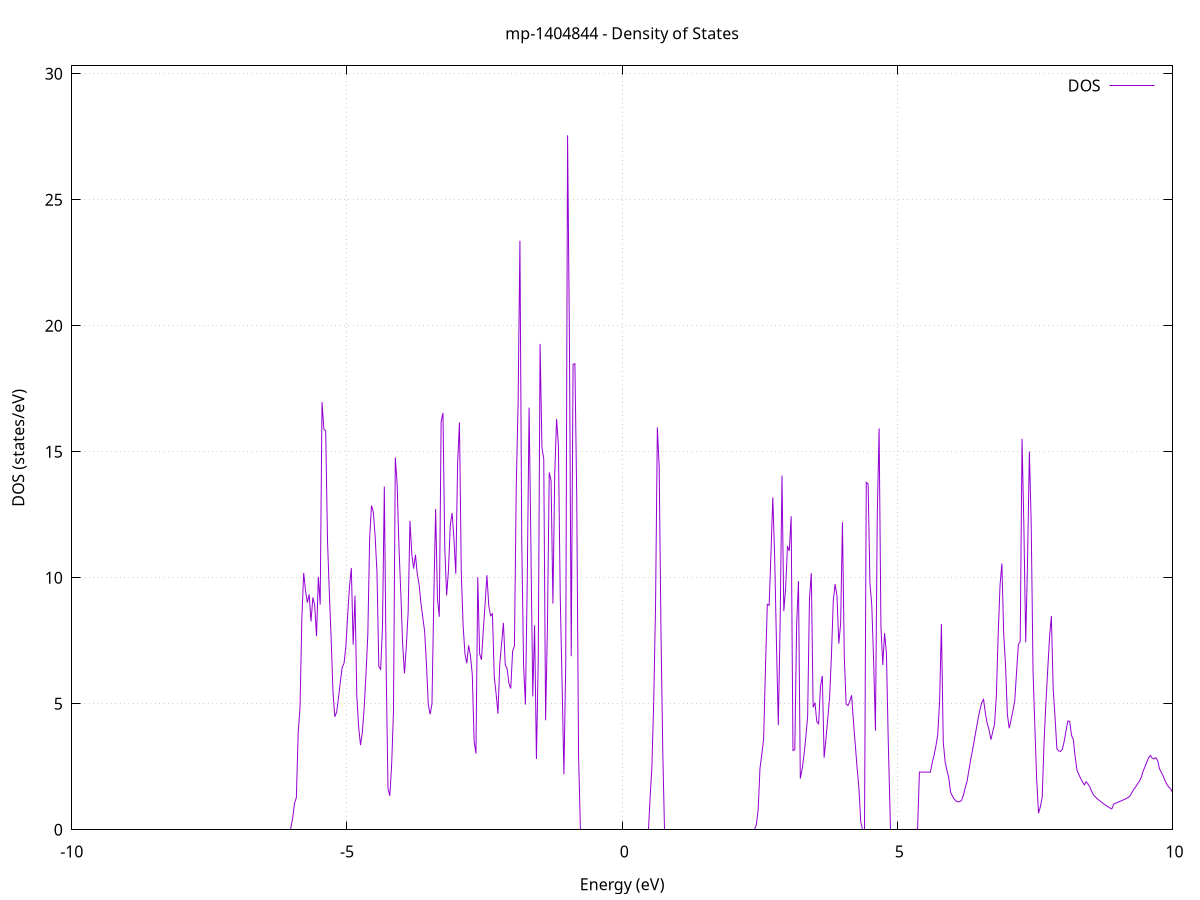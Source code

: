 set title 'mp-1404844 - Density of States'
set xlabel 'Energy (eV)'
set ylabel 'DOS (states/eV)'
set grid
set xrange [-10:10]
set yrange [0:30.314]
set xzeroaxis lt -1
set terminal png size 800,600
set output 'mp-1404844_dos_gnuplot.png'
plot '-' using 1:2 with lines title 'DOS'
-43.712200 0.000000
-43.678900 0.000000
-43.645600 0.000000
-43.612300 0.000000
-43.579000 0.000000
-43.545700 0.000000
-43.512400 0.000000
-43.479100 0.000000
-43.445800 0.000000
-43.412500 0.000000
-43.379200 0.000000
-43.346000 0.000000
-43.312700 0.000000
-43.279400 0.000000
-43.246100 0.000000
-43.212800 0.000000
-43.179500 0.000000
-43.146200 0.000000
-43.112900 0.000000
-43.079600 0.000000
-43.046300 0.000000
-43.013000 0.000000
-42.979700 0.000000
-42.946400 0.000000
-42.913100 0.000000
-42.879800 0.000000
-42.846500 0.000000
-42.813200 0.000000
-42.779900 0.000000
-42.746600 0.000000
-42.713300 0.000000
-42.680000 0.000000
-42.646700 0.000000
-42.613400 0.000000
-42.580100 0.000000
-42.546800 0.000000
-42.513500 0.000000
-42.480200 0.000000
-42.446900 0.000000
-42.413600 0.000000
-42.380300 0.000000
-42.347000 0.000000
-42.313700 0.000000
-42.280400 0.000000
-42.247100 0.000000
-42.213800 0.000000
-42.180500 0.000000
-42.147200 0.000000
-42.113900 0.000000
-42.080600 0.000000
-42.047300 0.000000
-42.014100 0.000000
-41.980800 0.000000
-41.947500 0.000000
-41.914200 0.000000
-41.880900 0.000000
-41.847600 0.000000
-41.814300 0.000000
-41.781000 0.000000
-41.747700 0.000000
-41.714400 0.000000
-41.681100 0.000000
-41.647800 0.000000
-41.614500 0.000000
-41.581200 0.000000
-41.547900 0.000000
-41.514600 0.000000
-41.481300 0.000000
-41.448000 0.000000
-41.414700 0.000000
-41.381400 0.000000
-41.348100 0.000000
-41.314800 0.000000
-41.281500 0.000000
-41.248200 0.000000
-41.214900 0.000000
-41.181600 0.000000
-41.148300 0.000000
-41.115000 0.000000
-41.081700 0.000000
-41.048400 0.000000
-41.015100 0.000000
-40.981800 0.000000
-40.948500 0.000000
-40.915200 0.000000
-40.881900 0.000000
-40.848600 0.000000
-40.815300 0.000000
-40.782000 0.000000
-40.748700 0.000000
-40.715500 0.000000
-40.682200 399.388900
-40.648900 123.223700
-40.615600 0.000000
-40.582300 0.000000
-40.549000 0.000000
-40.515700 0.000000
-40.482400 0.000000
-40.449100 0.000000
-40.415800 0.000000
-40.382500 0.000000
-40.349200 0.000000
-40.315900 0.000000
-40.282600 0.000000
-40.249300 0.000000
-40.216000 0.000000
-40.182700 0.000000
-40.149400 0.000000
-40.116100 0.000000
-40.082800 0.000000
-40.049500 0.000000
-40.016200 0.000000
-39.982900 0.000000
-39.949600 0.000000
-39.916300 0.000000
-39.883000 0.000000
-39.849700 0.000000
-39.816400 0.000000
-39.783100 0.000000
-39.749800 0.000000
-39.716500 0.000000
-39.683200 0.000000
-39.649900 68.392400
-39.616600 39.619900
-39.583300 0.000000
-39.550000 0.000000
-39.516700 0.000000
-39.483400 0.000000
-39.450100 0.000000
-39.416800 0.000000
-39.383600 0.000000
-39.350300 0.000000
-39.317000 0.000000
-39.283700 0.000000
-39.250400 0.000000
-39.217100 0.000000
-39.183800 0.000000
-39.150500 0.000000
-39.117200 0.000000
-39.083900 0.000000
-39.050600 0.000000
-39.017300 0.000000
-38.984000 0.000000
-38.950700 0.000000
-38.917400 0.000000
-38.884100 47.474900
-38.850800 0.000000
-38.817500 0.000000
-38.784200 0.000000
-38.750900 0.000000
-38.717600 0.000000
-38.684300 0.000000
-38.651000 0.000000
-38.617700 0.000000
-38.584400 0.000000
-38.551100 0.000000
-38.517800 0.000000
-38.484500 0.000000
-38.451200 0.000000
-38.417900 0.000000
-38.384600 0.000000
-38.351300 0.000000
-38.318000 0.000000
-38.284700 0.000000
-38.251400 0.000000
-38.218100 0.000000
-38.184800 0.000000
-38.151500 0.000000
-38.118200 0.000000
-38.085000 0.000000
-38.051700 0.000000
-38.018400 0.000000
-37.985100 0.000000
-37.951800 0.000000
-37.918500 0.000000
-37.885200 0.000000
-37.851900 0.000000
-37.818600 0.000000
-37.785300 0.000000
-37.752000 0.000000
-37.718700 0.000000
-37.685400 0.000000
-37.652100 0.000000
-37.618800 0.000000
-37.585500 0.000000
-37.552200 0.000000
-37.518900 0.000000
-37.485600 0.000000
-37.452300 0.000000
-37.419000 0.000000
-37.385700 0.000000
-37.352400 0.000000
-37.319100 0.000000
-37.285800 0.000000
-37.252500 0.000000
-37.219200 0.000000
-37.185900 0.000000
-37.152600 0.000000
-37.119300 0.000000
-37.086000 0.000000
-37.052700 0.000000
-37.019400 0.000000
-36.986100 0.000000
-36.952800 0.000000
-36.919500 0.000000
-36.886200 0.000000
-36.852900 0.000000
-36.819600 0.000000
-36.786300 0.000000
-36.753100 0.000000
-36.719800 0.000000
-36.686500 0.000000
-36.653200 0.000000
-36.619900 0.000000
-36.586600 0.000000
-36.553300 0.000000
-36.520000 0.000000
-36.486700 0.000000
-36.453400 0.000000
-36.420100 0.000000
-36.386800 0.000000
-36.353500 0.000000
-36.320200 0.000000
-36.286900 0.000000
-36.253600 0.000000
-36.220300 0.000000
-36.187000 0.000000
-36.153700 0.000000
-36.120400 0.000000
-36.087100 0.000000
-36.053800 0.000000
-36.020500 0.000000
-35.987200 0.000000
-35.953900 0.000000
-35.920600 0.000000
-35.887300 0.000000
-35.854000 0.000000
-35.820700 0.000000
-35.787400 0.000000
-35.754100 0.000000
-35.720800 0.000000
-35.687500 0.000000
-35.654200 0.000000
-35.620900 0.000000
-35.587600 0.000000
-35.554300 0.000000
-35.521000 0.000000
-35.487700 0.000000
-35.454500 0.000000
-35.421200 0.000000
-35.387900 0.000000
-35.354600 0.000000
-35.321300 0.000000
-35.288000 0.000000
-35.254700 0.000000
-35.221400 0.000000
-35.188100 0.000000
-35.154800 0.000000
-35.121500 0.000000
-35.088200 0.000000
-35.054900 0.000000
-35.021600 0.000000
-34.988300 0.000000
-34.955000 0.000000
-34.921700 0.000000
-34.888400 0.000000
-34.855100 0.000000
-34.821800 0.000000
-34.788500 0.000000
-34.755200 0.000000
-34.721900 0.000000
-34.688600 0.000000
-34.655300 0.000000
-34.622000 0.000000
-34.588700 0.000000
-34.555400 0.000000
-34.522100 0.000000
-34.488800 0.000000
-34.455500 0.000000
-34.422200 0.000000
-34.388900 0.000000
-34.355600 0.000000
-34.322300 0.000000
-34.289000 0.000000
-34.255700 0.000000
-34.222400 0.000000
-34.189100 0.000000
-34.155800 0.000000
-34.122600 0.000000
-34.089300 0.000000
-34.056000 0.000000
-34.022700 0.000000
-33.989400 0.000000
-33.956100 0.000000
-33.922800 0.000000
-33.889500 0.000000
-33.856200 0.000000
-33.822900 0.000000
-33.789600 0.000000
-33.756300 0.000000
-33.723000 0.000000
-33.689700 0.000000
-33.656400 0.000000
-33.623100 0.000000
-33.589800 0.000000
-33.556500 0.000000
-33.523200 0.000000
-33.489900 0.000000
-33.456600 0.000000
-33.423300 0.000000
-33.390000 0.000000
-33.356700 0.000000
-33.323400 0.000000
-33.290100 0.000000
-33.256800 0.000000
-33.223500 0.000000
-33.190200 0.000000
-33.156900 0.000000
-33.123600 0.000000
-33.090300 0.000000
-33.057000 0.000000
-33.023700 0.000000
-32.990400 0.000000
-32.957100 0.000000
-32.923800 0.000000
-32.890500 0.000000
-32.857200 0.000000
-32.824000 0.000000
-32.790700 0.000000
-32.757400 0.000000
-32.724100 0.000000
-32.690800 0.000000
-32.657500 0.000000
-32.624200 0.000000
-32.590900 0.000000
-32.557600 0.000000
-32.524300 0.000000
-32.491000 0.000000
-32.457700 0.000000
-32.424400 0.000000
-32.391100 0.000000
-32.357800 0.000000
-32.324500 0.000000
-32.291200 0.000000
-32.257900 0.000000
-32.224600 0.000000
-32.191300 0.000000
-32.158000 0.000000
-32.124700 0.000000
-32.091400 0.000000
-32.058100 0.000000
-32.024800 0.000000
-31.991500 0.000000
-31.958200 0.000000
-31.924900 0.000000
-31.891600 0.000000
-31.858300 0.000000
-31.825000 0.000000
-31.791700 0.000000
-31.758400 0.000000
-31.725100 0.000000
-31.691800 0.000000
-31.658500 0.000000
-31.625200 0.000000
-31.591900 0.000000
-31.558600 0.000000
-31.525300 0.000000
-31.492100 0.000000
-31.458800 0.000000
-31.425500 0.000000
-31.392200 0.000000
-31.358900 0.000000
-31.325600 0.000000
-31.292300 0.000000
-31.259000 0.000000
-31.225700 0.000000
-31.192400 0.000000
-31.159100 0.000000
-31.125800 0.000000
-31.092500 0.000000
-31.059200 0.000000
-31.025900 0.000000
-30.992600 0.000000
-30.959300 0.000000
-30.926000 0.000000
-30.892700 0.000000
-30.859400 0.000000
-30.826100 0.000000
-30.792800 0.000000
-30.759500 0.000000
-30.726200 0.000000
-30.692900 0.000000
-30.659600 0.000000
-30.626300 0.000000
-30.593000 0.000000
-30.559700 0.000000
-30.526400 0.000000
-30.493100 0.000000
-30.459800 0.000000
-30.426500 0.000000
-30.393200 0.000000
-30.359900 0.000000
-30.326600 0.000000
-30.293300 0.000000
-30.260000 0.000000
-30.226700 0.000000
-30.193500 0.000000
-30.160200 0.000000
-30.126900 0.000000
-30.093600 0.000000
-30.060300 0.000000
-30.027000 0.000000
-29.993700 0.000000
-29.960400 0.000000
-29.927100 0.000000
-29.893800 0.000000
-29.860500 0.000000
-29.827200 0.000000
-29.793900 0.000000
-29.760600 0.000000
-29.727300 0.000000
-29.694000 0.000000
-29.660700 0.000000
-29.627400 0.000000
-29.594100 0.000000
-29.560800 0.000000
-29.527500 0.000000
-29.494200 0.000000
-29.460900 0.000000
-29.427600 0.000000
-29.394300 0.000000
-29.361000 0.000000
-29.327700 0.000000
-29.294400 0.000000
-29.261100 0.000000
-29.227800 0.000000
-29.194500 0.000000
-29.161200 0.000000
-29.127900 0.000000
-29.094600 0.000000
-29.061300 0.000000
-29.028000 0.000000
-28.994700 0.000000
-28.961400 0.000000
-28.928100 0.000000
-28.894800 0.000000
-28.861600 0.000000
-28.828300 0.000000
-28.795000 0.000000
-28.761700 0.000000
-28.728400 0.000000
-28.695100 0.000000
-28.661800 0.000000
-28.628500 0.000000
-28.595200 0.000000
-28.561900 0.000000
-28.528600 0.000000
-28.495300 0.000000
-28.462000 0.000000
-28.428700 0.000000
-28.395400 0.000000
-28.362100 0.000000
-28.328800 0.000000
-28.295500 0.000000
-28.262200 0.000000
-28.228900 0.000000
-28.195600 0.000000
-28.162300 0.000000
-28.129000 0.000000
-28.095700 0.000000
-28.062400 0.000000
-28.029100 0.000000
-27.995800 0.000000
-27.962500 0.000000
-27.929200 0.000000
-27.895900 0.000000
-27.862600 0.000000
-27.829300 0.000000
-27.796000 0.000000
-27.762700 0.000000
-27.729400 0.000000
-27.696100 0.000000
-27.662800 0.000000
-27.629500 0.000000
-27.596200 0.000000
-27.563000 0.000000
-27.529700 0.000000
-27.496400 0.000000
-27.463100 0.000000
-27.429800 0.000000
-27.396500 0.000000
-27.363200 0.000000
-27.329900 0.000000
-27.296600 0.000000
-27.263300 0.000000
-27.230000 0.000000
-27.196700 0.000000
-27.163400 0.000000
-27.130100 0.000000
-27.096800 0.000000
-27.063500 0.000000
-27.030200 0.000000
-26.996900 0.000000
-26.963600 0.000000
-26.930300 0.000000
-26.897000 0.000000
-26.863700 0.000000
-26.830400 0.000000
-26.797100 0.000000
-26.763800 0.000000
-26.730500 0.000000
-26.697200 0.000000
-26.663900 0.000000
-26.630600 0.000000
-26.597300 0.000000
-26.564000 0.000000
-26.530700 0.000000
-26.497400 0.000000
-26.464100 0.000000
-26.430800 0.000000
-26.397500 0.000000
-26.364200 0.000000
-26.330900 0.000000
-26.297600 0.000000
-26.264300 0.000000
-26.231100 0.000000
-26.197800 0.000000
-26.164500 0.000000
-26.131200 0.000000
-26.097900 0.000000
-26.064600 0.000000
-26.031300 0.000000
-25.998000 0.000000
-25.964700 0.000000
-25.931400 0.000000
-25.898100 0.000000
-25.864800 0.000000
-25.831500 0.000000
-25.798200 0.000000
-25.764900 0.000000
-25.731600 0.000000
-25.698300 0.000000
-25.665000 0.000000
-25.631700 0.000000
-25.598400 0.000000
-25.565100 0.000000
-25.531800 0.000000
-25.498500 0.000000
-25.465200 0.000000
-25.431900 0.000000
-25.398600 0.000000
-25.365300 0.000000
-25.332000 0.000000
-25.298700 0.000000
-25.265400 0.000000
-25.232100 0.000000
-25.198800 0.000000
-25.165500 0.000000
-25.132200 0.000000
-25.098900 0.000000
-25.065600 0.000000
-25.032300 0.000000
-24.999000 0.000000
-24.965700 0.000000
-24.932500 0.000000
-24.899200 0.000000
-24.865900 0.000000
-24.832600 0.000000
-24.799300 0.000000
-24.766000 0.000000
-24.732700 0.000000
-24.699400 0.000000
-24.666100 0.000000
-24.632800 0.000000
-24.599500 0.000000
-24.566200 0.000000
-24.532900 0.000000
-24.499600 0.000000
-24.466300 0.000000
-24.433000 0.000000
-24.399700 0.000000
-24.366400 0.000000
-24.333100 0.000000
-24.299800 0.000000
-24.266500 0.000000
-24.233200 0.000000
-24.199900 0.000000
-24.166600 0.000000
-24.133300 0.000000
-24.100000 0.000000
-24.066700 0.000000
-24.033400 0.000000
-24.000100 0.000000
-23.966800 0.000000
-23.933500 0.000000
-23.900200 0.000000
-23.866900 0.000000
-23.833600 0.000000
-23.800300 0.000000
-23.767000 0.000000
-23.733700 0.000000
-23.700400 0.000000
-23.667100 0.000000
-23.633800 0.000000
-23.600600 0.000000
-23.567300 0.000000
-23.534000 0.000000
-23.500700 0.000000
-23.467400 0.000000
-23.434100 0.000000
-23.400800 0.000000
-23.367500 0.000000
-23.334200 0.000000
-23.300900 0.000000
-23.267600 0.000000
-23.234300 0.000000
-23.201000 0.000000
-23.167700 0.000000
-23.134400 0.000000
-23.101100 0.000000
-23.067800 0.000000
-23.034500 0.000000
-23.001200 0.000000
-22.967900 0.000000
-22.934600 0.000000
-22.901300 0.000000
-22.868000 0.000000
-22.834700 0.000000
-22.801400 0.000000
-22.768100 0.000000
-22.734800 0.000000
-22.701500 0.000000
-22.668200 0.000000
-22.634900 0.000000
-22.601600 0.000000
-22.568300 0.000000
-22.535000 0.000000
-22.501700 0.000000
-22.468400 0.000000
-22.435100 0.000000
-22.401800 0.000000
-22.368500 0.000000
-22.335200 0.000000
-22.302000 0.000000
-22.268700 0.000000
-22.235400 0.000000
-22.202100 0.000000
-22.168800 0.000000
-22.135500 0.000000
-22.102200 0.000000
-22.068900 0.000000
-22.035600 0.000000
-22.002300 0.000000
-21.969000 0.000000
-21.935700 0.000000
-21.902400 0.000000
-21.869100 0.000000
-21.835800 0.000000
-21.802500 0.000000
-21.769200 0.000000
-21.735900 0.000000
-21.702600 0.000000
-21.669300 0.000000
-21.636000 0.000000
-21.602700 0.000000
-21.569400 0.000000
-21.536100 0.000000
-21.502800 0.000000
-21.469500 0.000000
-21.436200 0.000000
-21.402900 0.000000
-21.369600 0.000000
-21.336300 0.000000
-21.303000 0.000000
-21.269700 0.000000
-21.236400 0.000000
-21.203100 0.000000
-21.169800 0.000000
-21.136500 0.000000
-21.103200 0.000000
-21.069900 0.000000
-21.036600 0.000000
-21.003300 0.000000
-20.970100 0.000000
-20.936800 0.000000
-20.903500 0.000000
-20.870200 0.000000
-20.836900 0.000000
-20.803600 0.000000
-20.770300 0.000000
-20.737000 0.000000
-20.703700 0.000000
-20.670400 0.000000
-20.637100 0.000000
-20.603800 0.000000
-20.570500 0.000000
-20.537200 0.000000
-20.503900 0.000000
-20.470600 0.000000
-20.437300 0.000000
-20.404000 0.000000
-20.370700 0.000000
-20.337400 0.000000
-20.304100 0.000000
-20.270800 0.000000
-20.237500 0.000000
-20.204200 0.000000
-20.170900 0.000000
-20.137600 0.000000
-20.104300 0.000000
-20.071000 0.000000
-20.037700 0.000000
-20.004400 0.000000
-19.971100 0.000000
-19.937800 0.000000
-19.904500 0.000000
-19.871200 0.000000
-19.837900 0.000000
-19.804600 0.000000
-19.771300 0.000000
-19.738000 0.000000
-19.704700 0.000000
-19.671500 0.000000
-19.638200 0.000000
-19.604900 0.000000
-19.571600 0.000000
-19.538300 0.000000
-19.505000 0.000000
-19.471700 0.000000
-19.438400 0.000000
-19.405100 0.000000
-19.371800 0.000000
-19.338500 0.000000
-19.305200 0.000000
-19.271900 0.000000
-19.238600 0.000000
-19.205300 0.000000
-19.172000 0.000000
-19.138700 0.000000
-19.105400 0.000000
-19.072100 0.000000
-19.038800 0.000000
-19.005500 0.000000
-18.972200 0.000000
-18.938900 0.000000
-18.905600 0.000000
-18.872300 0.000000
-18.839000 0.000000
-18.805700 0.000000
-18.772400 0.000000
-18.739100 0.000000
-18.705800 0.000000
-18.672500 0.840000
-18.639200 2.784400
-18.605900 3.542800
-18.572600 3.955900
-18.539300 4.631700
-18.506000 5.317500
-18.472700 3.475900
-18.439400 3.185900
-18.406100 2.844000
-18.372800 2.539200
-18.339600 2.246400
-18.306300 2.055800
-18.273000 2.055400
-18.239700 2.055200
-18.206400 2.055200
-18.173100 2.055400
-18.139800 2.069300
-18.106500 4.895000
-18.073200 4.026000
-18.039900 3.261000
-18.006600 0.000000
-17.973300 0.000000
-17.940000 0.000000
-17.906700 0.000000
-17.873400 5.787800
-17.840100 7.049200
-17.806800 6.695100
-17.773500 5.140300
-17.740200 5.028100
-17.706900 8.170500
-17.673600 15.841700
-17.640300 13.017200
-17.607000 11.125300
-17.573700 13.684100
-17.540400 18.771600
-17.507100 5.538100
-17.473800 9.094200
-17.440500 7.814400
-17.407200 7.392100
-17.373900 4.664200
-17.340600 4.383300
-17.307300 4.478200
-17.274000 5.212500
-17.240700 12.305500
-17.207400 13.358100
-17.174100 1.287800
-17.140800 8.537400
-17.107500 17.362200
-17.074200 13.519200
-17.041000 10.257400
-17.007700 5.098600
-16.974400 18.642500
-16.941100 37.891200
-16.907800 20.358200
-16.874500 12.015700
-16.841200 16.711400
-16.807900 13.480400
-16.774600 14.337900
-16.741300 28.154200
-16.708000 21.663500
-16.674700 0.000000
-16.641400 0.000000
-16.608100 0.000000
-16.574800 0.000000
-16.541500 0.000000
-16.508200 0.000000
-16.474900 0.000000
-16.441600 0.000000
-16.408300 0.000000
-16.375000 0.000000
-16.341700 0.000000
-16.308400 0.000000
-16.275100 0.000000
-16.241800 0.000000
-16.208500 0.000000
-16.175200 0.000000
-16.141900 0.000000
-16.108600 0.000000
-16.075300 0.000000
-16.042000 0.000000
-16.008700 0.000000
-15.975400 0.000000
-15.942100 0.000000
-15.908800 0.000000
-15.875500 0.000000
-15.842200 0.000000
-15.808900 0.000000
-15.775600 0.000000
-15.742300 0.000000
-15.709100 0.000000
-15.675800 0.000000
-15.642500 0.000000
-15.609200 0.000000
-15.575900 0.000000
-15.542600 0.000000
-15.509300 0.000000
-15.476000 0.000000
-15.442700 0.000000
-15.409400 0.000000
-15.376100 0.000000
-15.342800 0.000000
-15.309500 0.000000
-15.276200 0.000000
-15.242900 0.000000
-15.209600 0.000000
-15.176300 0.000000
-15.143000 0.000000
-15.109700 0.000000
-15.076400 0.000000
-15.043100 0.000000
-15.009800 0.000000
-14.976500 0.000000
-14.943200 0.000000
-14.909900 0.000000
-14.876600 0.000000
-14.843300 0.000000
-14.810000 0.000000
-14.776700 0.000000
-14.743400 0.000000
-14.710100 0.000000
-14.676800 0.000000
-14.643500 0.000000
-14.610200 0.000000
-14.576900 0.000000
-14.543600 0.000000
-14.510300 0.000000
-14.477000 0.000000
-14.443700 0.000000
-14.410500 0.000000
-14.377200 0.000000
-14.343900 0.000000
-14.310600 0.000000
-14.277300 0.000000
-14.244000 0.000000
-14.210700 0.000000
-14.177400 0.000000
-14.144100 0.000000
-14.110800 0.000000
-14.077500 0.000000
-14.044200 0.000000
-14.010900 0.000000
-13.977600 0.000000
-13.944300 0.000000
-13.911000 0.000000
-13.877700 0.000000
-13.844400 0.000000
-13.811100 0.000000
-13.777800 0.000000
-13.744500 0.000000
-13.711200 0.000000
-13.677900 0.000000
-13.644600 0.000000
-13.611300 0.000000
-13.578000 0.000000
-13.544700 0.000000
-13.511400 0.000000
-13.478100 0.000000
-13.444800 0.000000
-13.411500 0.000000
-13.378200 0.000000
-13.344900 0.000000
-13.311600 0.000000
-13.278300 0.000000
-13.245000 0.000000
-13.211700 0.000000
-13.178400 0.000000
-13.145100 0.000000
-13.111800 0.000000
-13.078600 0.000000
-13.045300 0.000000
-13.012000 0.000000
-12.978700 0.000000
-12.945400 0.000000
-12.912100 0.000000
-12.878800 0.000000
-12.845500 0.000000
-12.812200 0.000000
-12.778900 0.000000
-12.745600 0.000000
-12.712300 0.000000
-12.679000 0.000000
-12.645700 0.000000
-12.612400 0.000000
-12.579100 0.000000
-12.545800 0.000000
-12.512500 0.000000
-12.479200 0.000000
-12.445900 0.000000
-12.412600 0.000000
-12.379300 0.000000
-12.346000 0.000000
-12.312700 0.000000
-12.279400 0.000000
-12.246100 0.000000
-12.212800 0.000000
-12.179500 0.000000
-12.146200 0.000000
-12.112900 0.000000
-12.079600 0.000000
-12.046300 0.000000
-12.013000 0.000000
-11.979700 0.000000
-11.946400 0.000000
-11.913100 0.000000
-11.879800 0.000000
-11.846500 0.000000
-11.813200 0.000000
-11.780000 0.000000
-11.746700 0.000000
-11.713400 0.000000
-11.680100 0.000000
-11.646800 0.000000
-11.613500 0.000000
-11.580200 0.000000
-11.546900 0.000000
-11.513600 0.000000
-11.480300 0.000000
-11.447000 0.000000
-11.413700 0.000000
-11.380400 0.000000
-11.347100 0.000000
-11.313800 0.000000
-11.280500 0.000000
-11.247200 0.000000
-11.213900 0.000000
-11.180600 0.000000
-11.147300 0.000000
-11.114000 0.000000
-11.080700 0.000000
-11.047400 0.000000
-11.014100 0.000000
-10.980800 0.000000
-10.947500 0.000000
-10.914200 0.000000
-10.880900 0.000000
-10.847600 0.000000
-10.814300 0.000000
-10.781000 0.000000
-10.747700 0.000000
-10.714400 0.000000
-10.681100 0.000000
-10.647800 0.000000
-10.614500 0.000000
-10.581200 0.000000
-10.547900 0.000000
-10.514600 0.000000
-10.481400 0.000000
-10.448100 0.000000
-10.414800 0.000000
-10.381500 0.000000
-10.348200 0.000000
-10.314900 0.000000
-10.281600 0.000000
-10.248300 0.000000
-10.215000 0.000000
-10.181700 0.000000
-10.148400 0.000000
-10.115100 0.000000
-10.081800 0.000000
-10.048500 0.000000
-10.015200 0.000000
-9.981900 0.000000
-9.948600 0.000000
-9.915300 0.000000
-9.882000 0.000000
-9.848700 0.000000
-9.815400 0.000000
-9.782100 0.000000
-9.748800 0.000000
-9.715500 0.000000
-9.682200 0.000000
-9.648900 0.000000
-9.615600 0.000000
-9.582300 0.000000
-9.549000 0.000000
-9.515700 0.000000
-9.482400 0.000000
-9.449100 0.000000
-9.415800 0.000000
-9.382500 0.000000
-9.349200 0.000000
-9.315900 0.000000
-9.282600 0.000000
-9.249300 0.000000
-9.216000 0.000000
-9.182700 0.000000
-9.149500 0.000000
-9.116200 0.000000
-9.082900 0.000000
-9.049600 0.000000
-9.016300 0.000000
-8.983000 0.000000
-8.949700 0.000000
-8.916400 0.000000
-8.883100 0.000000
-8.849800 0.000000
-8.816500 0.000000
-8.783200 0.000000
-8.749900 0.000000
-8.716600 0.000000
-8.683300 0.000000
-8.650000 0.000000
-8.616700 0.000000
-8.583400 0.000000
-8.550100 0.000000
-8.516800 0.000000
-8.483500 0.000000
-8.450200 0.000000
-8.416900 0.000000
-8.383600 0.000000
-8.350300 0.000000
-8.317000 0.000000
-8.283700 0.000000
-8.250400 0.000000
-8.217100 0.000000
-8.183800 0.000000
-8.150500 0.000000
-8.117200 0.000000
-8.083900 0.000000
-8.050600 0.000000
-8.017300 0.000000
-7.984000 0.000000
-7.950700 0.000000
-7.917400 0.000000
-7.884100 0.000000
-7.850900 0.000000
-7.817600 0.000000
-7.784300 0.000000
-7.751000 0.000000
-7.717700 0.000000
-7.684400 0.000000
-7.651100 0.000000
-7.617800 0.000000
-7.584500 0.000000
-7.551200 0.000000
-7.517900 0.000000
-7.484600 0.000000
-7.451300 0.000000
-7.418000 0.000000
-7.384700 0.000000
-7.351400 0.000000
-7.318100 0.000000
-7.284800 0.000000
-7.251500 0.000000
-7.218200 0.000000
-7.184900 0.000000
-7.151600 0.000000
-7.118300 0.000000
-7.085000 0.000000
-7.051700 0.000000
-7.018400 0.000000
-6.985100 0.000000
-6.951800 0.000000
-6.918500 0.000000
-6.885200 0.000000
-6.851900 0.000000
-6.818600 0.000000
-6.785300 0.000000
-6.752000 0.000000
-6.718700 0.000000
-6.685400 0.000000
-6.652100 0.000000
-6.618800 0.000000
-6.585500 0.000000
-6.552200 0.000000
-6.519000 0.000000
-6.485700 0.000000
-6.452400 0.000000
-6.419100 0.000000
-6.385800 0.000000
-6.352500 0.000000
-6.319200 0.000000
-6.285900 0.000000
-6.252600 0.000000
-6.219300 0.000000
-6.186000 0.000000
-6.152700 0.000000
-6.119400 0.000000
-6.086100 0.000000
-6.052800 0.000000
-6.019500 0.000000
-5.986200 0.468400
-5.952900 1.051900
-5.919600 1.272000
-5.886300 3.860000
-5.853000 4.851700
-5.819700 8.384000
-5.786400 10.189600
-5.753100 9.500700
-5.719800 9.013100
-5.686500 9.340900
-5.653200 8.266200
-5.619900 9.219700
-5.586600 8.915600
-5.553300 7.682500
-5.520000 10.037300
-5.486700 8.935600
-5.453400 16.974100
-5.420100 15.894800
-5.386800 15.828800
-5.353500 11.460700
-5.320200 9.380800
-5.286900 7.548000
-5.253600 5.440300
-5.220400 4.484300
-5.187100 4.675800
-5.153800 5.246500
-5.120500 5.862600
-5.087200 6.448500
-5.053900 6.599300
-5.020600 7.251100
-4.987300 8.524400
-4.954000 9.652000
-4.920700 10.390200
-4.887400 7.345200
-4.854100 9.294400
-4.820800 5.270700
-4.787500 4.079600
-4.754200 3.359300
-4.720900 3.859000
-4.687600 4.838700
-4.654300 6.177300
-4.621000 7.753600
-4.587700 11.595500
-4.554400 12.865700
-4.521100 12.604800
-4.487800 11.638000
-4.454500 10.198500
-4.421200 6.478800
-4.387900 6.369300
-4.354600 8.028500
-4.321300 13.617300
-4.288000 6.437600
-4.254700 1.645000
-4.221400 1.347700
-4.188100 2.583600
-4.154800 4.704600
-4.121500 14.772300
-4.088200 13.710800
-4.054900 11.218100
-4.021600 9.363100
-3.988300 7.360100
-3.955000 6.204000
-3.921700 7.260500
-3.888500 8.642600
-3.855200 12.258900
-3.821900 10.934300
-3.788600 10.365400
-3.755300 10.916600
-3.722000 10.131800
-3.688700 9.726600
-3.655400 8.979200
-3.622100 8.430900
-3.588800 7.869200
-3.555500 6.560900
-3.522200 4.965700
-3.488900 4.581100
-3.455600 4.999500
-3.422300 9.176000
-3.389000 12.728100
-3.355700 9.163800
-3.322400 8.451700
-3.289100 16.203600
-3.255800 16.541900
-3.222500 11.183900
-3.189200 9.300400
-3.155900 10.290300
-3.122600 12.099400
-3.089300 12.571000
-3.056000 11.531600
-3.022700 10.161300
-2.989400 14.554000
-2.956100 16.165400
-2.922800 10.198300
-2.889500 8.094700
-2.856200 6.985300
-2.822900 6.604800
-2.789600 7.316000
-2.756300 6.908400
-2.723000 6.168600
-2.689700 3.522900
-2.656400 3.022300
-2.623100 10.017500
-2.589900 6.985600
-2.556600 6.745700
-2.523300 7.905600
-2.490000 8.962700
-2.456700 10.101300
-2.423400 8.884200
-2.390100 8.491700
-2.356800 8.574100
-2.323500 6.078200
-2.290200 5.402500
-2.256900 4.606500
-2.223600 6.562400
-2.190300 7.394800
-2.157000 8.212400
-2.123700 6.529700
-2.090400 6.398700
-2.057100 5.807400
-2.023800 5.605600
-1.990500 7.078700
-1.957200 7.297400
-1.923900 13.627800
-1.890600 16.919400
-1.857300 23.374400
-1.824000 11.388700
-1.790700 6.519500
-1.757400 4.967400
-1.724100 9.876400
-1.690800 16.753600
-1.657500 11.193800
-1.624200 5.293200
-1.590900 8.117200
-1.557600 2.808400
-1.524300 6.727500
-1.491000 19.282400
-1.457700 15.176700
-1.424400 14.717500
-1.391100 4.344000
-1.357800 8.010800
-1.324500 14.179900
-1.291200 13.856600
-1.258000 8.976600
-1.224700 14.139600
-1.191400 16.303200
-1.158100 15.257000
-1.124800 9.256100
-1.091500 5.858700
-1.058200 2.204100
-1.024900 6.599500
-0.991600 27.558400
-0.958300 19.576400
-0.925000 6.887200
-0.891700 18.467100
-0.858400 18.495700
-0.825100 13.190800
-0.791800 2.910000
-0.758500 0.022100
-0.725200 0.000000
-0.691900 0.000000
-0.658600 0.000000
-0.625300 0.000000
-0.592000 0.000000
-0.558700 0.000000
-0.525400 0.000000
-0.492100 0.000000
-0.458800 0.000000
-0.425500 0.000000
-0.392200 0.000000
-0.358900 0.000000
-0.325600 0.000000
-0.292300 0.000000
-0.259000 0.000000
-0.225700 0.000000
-0.192400 0.000000
-0.159100 0.000000
-0.125800 0.000000
-0.092500 0.000000
-0.059200 0.000000
-0.025900 0.000000
0.007400 0.000000
0.040600 0.000000
0.073900 0.000000
0.107200 0.000000
0.140500 0.000000
0.173800 0.000000
0.207100 0.000000
0.240400 0.000000
0.273700 0.000000
0.307000 0.000000
0.340300 0.000000
0.373600 0.000000
0.406900 0.000000
0.440200 0.000000
0.473500 0.000000
0.506800 1.231900
0.540100 2.469600
0.573400 5.044700
0.606700 8.856800
0.640000 15.969400
0.673300 14.361600
0.706600 7.656200
0.739900 2.916900
0.773200 0.000000
0.806500 0.000000
0.839800 0.000000
0.873100 0.000000
0.906400 0.000000
0.939700 0.000000
0.973000 0.000000
1.006300 0.000000
1.039600 0.000000
1.072900 0.000000
1.106200 0.000000
1.139500 0.000000
1.172800 0.000000
1.206100 0.000000
1.239400 0.000000
1.272700 0.000000
1.306000 0.000000
1.339300 0.000000
1.372500 0.000000
1.405800 0.000000
1.439100 0.000000
1.472400 0.000000
1.505700 0.000000
1.539000 0.000000
1.572300 0.000000
1.605600 0.000000
1.638900 0.000000
1.672200 0.000000
1.705500 0.000000
1.738800 0.000000
1.772100 0.000000
1.805400 0.000000
1.838700 0.000000
1.872000 0.000000
1.905300 0.000000
1.938600 0.000000
1.971900 0.000000
2.005200 0.000000
2.038500 0.000000
2.071800 0.000000
2.105100 0.000000
2.138400 0.000000
2.171700 0.000000
2.205000 0.000000
2.238300 0.000000
2.271600 0.000000
2.304900 0.000000
2.338200 0.000000
2.371500 0.000000
2.404800 0.000000
2.438100 0.199500
2.471400 0.795000
2.504700 2.445600
2.538000 2.996100
2.571300 3.620900
2.604600 6.439900
2.637900 8.949100
2.671100 8.910500
2.704400 10.995600
2.737700 13.191000
2.771000 10.870800
2.804300 7.363300
2.837600 4.152200
2.870900 8.234000
2.904200 14.054200
2.937500 8.676500
2.970800 9.597300
3.004100 11.258600
3.037400 11.068500
3.070700 12.441200
3.104000 3.142300
3.137300 3.176500
3.170600 8.127500
3.203900 9.870000
3.237200 2.033500
3.270500 2.409400
3.303800 2.954800
3.337100 3.669800
3.370400 4.508400
3.403700 9.166200
3.437000 10.186100
3.470300 4.857700
3.503600 5.044100
3.536900 4.290200
3.570200 4.205000
3.603500 5.689700
3.636800 6.106100
3.670100 2.859000
3.703400 3.616200
3.736700 4.431900
3.770000 5.255200
3.803300 6.942900
3.836600 9.087500
3.869900 9.747300
3.903200 9.285500
3.936500 7.387200
3.969800 8.165400
4.003000 12.203300
4.036300 6.882400
4.069600 4.986900
4.102900 4.927900
4.136200 5.100700
4.169500 5.336300
4.202800 4.299500
4.236100 3.379300
4.269400 2.447400
4.302700 1.632700
4.336000 0.306600
4.369300 0.000000
4.402600 0.000000
4.435900 13.787500
4.469200 13.721000
4.502500 9.791600
4.535800 8.919300
4.569100 6.733500
4.602400 3.928200
4.635700 12.484800
4.669000 15.925500
4.702300 8.070100
4.735600 6.536300
4.768900 7.805800
4.802200 6.995800
4.835500 3.479000
4.868800 0.000000
4.902100 0.000000
4.935400 0.000000
4.968700 0.000000
5.002000 0.000000
5.035300 0.000000
5.068600 0.000000
5.101900 0.000000
5.135200 0.000000
5.168500 0.000000
5.201800 0.000000
5.235100 0.000000
5.268400 0.000000
5.301600 0.000000
5.334900 0.000000
5.368200 0.032800
5.401500 2.290100
5.434800 2.289400
5.468100 2.288800
5.501400 2.288200
5.534700 2.287700
5.568000 2.287300
5.601300 2.286900
5.634600 2.673200
5.667900 2.954400
5.701200 3.322700
5.734500 3.778200
5.767800 5.072100
5.801100 8.166400
5.834400 3.490000
5.867700 2.708200
5.901000 2.362100
5.934300 2.065000
5.967600 1.494400
6.000900 1.334400
6.034200 1.217000
6.067500 1.141700
6.100800 1.108400
6.134100 1.117000
6.167400 1.168500
6.200700 1.374300
6.234000 1.671600
6.267300 1.926300
6.300600 2.366900
6.333900 2.792200
6.367200 3.175000
6.400500 3.570100
6.433800 3.994800
6.467100 4.402000
6.500400 4.747400
6.533700 5.048700
6.567000 5.171100
6.600300 4.623200
6.633500 4.220000
6.666800 3.965200
6.700100 3.575600
6.733400 3.883000
6.766700 4.190000
6.800000 5.348500
6.833300 7.782200
6.866600 9.714000
6.899900 10.565500
6.933200 7.740500
6.966500 6.536600
6.999800 4.577300
7.033100 4.028400
7.066400 4.365000
7.099700 4.721900
7.133000 5.102500
7.166300 6.247000
7.199600 7.355200
7.232900 7.469100
7.266200 15.512800
7.299500 12.046900
7.332800 7.439600
7.366100 10.662800
7.399400 15.012800
7.432700 12.149100
7.466000 6.275800
7.499300 4.057200
7.532600 1.978900
7.565900 0.656600
7.599200 0.914500
7.632500 1.293100
7.665800 3.455100
7.699100 5.003700
7.732400 6.331700
7.765700 7.644000
7.799000 8.479000
7.832300 5.582000
7.865600 4.475100
7.898900 3.217000
7.932100 3.127200
7.965400 3.108800
7.998700 3.198000
8.032000 3.507400
8.065300 3.930900
8.098600 4.315400
8.131900 4.303800
8.165200 3.752700
8.198500 3.570000
8.231800 2.887200
8.265100 2.365000
8.298400 2.190800
8.331700 2.035400
8.365000 1.899000
8.398300 1.781500
8.431600 1.903600
8.464900 1.816200
8.498200 1.699500
8.531500 1.514900
8.564800 1.383700
8.598100 1.305900
8.631400 1.235300
8.664700 1.171800
8.698000 1.114500
8.731300 1.059200
8.764600 1.005800
8.797900 0.954100
8.831200 0.907200
8.864500 0.863300
8.897800 0.829800
8.931100 1.016900
8.964400 1.050300
8.997700 1.082600
9.031000 1.114500
9.064300 1.146100
9.097600 1.177400
9.130900 1.208300
9.164200 1.243600
9.197500 1.286400
9.230800 1.357700
9.264000 1.481200
9.297300 1.605500
9.330600 1.701100
9.363900 1.824700
9.397200 1.921900
9.430500 2.070800
9.463800 2.315600
9.497100 2.489800
9.530400 2.669700
9.563700 2.850900
9.597000 2.948300
9.630300 2.845900
9.663600 2.812000
9.696900 2.861700
9.730200 2.749400
9.763500 2.419000
9.796800 2.283300
9.830100 2.130100
9.863400 1.959500
9.896700 1.805200
9.930000 1.697800
9.963300 1.638500
9.996600 1.496000
10.029900 1.406700
10.063200 1.480100
10.096500 1.568600
10.129800 1.672300
10.163100 1.791000
10.196400 1.929600
10.229700 2.407000
10.263000 2.867800
10.296300 2.868600
10.329600 3.124300
10.362900 3.248900
10.396200 3.329900
10.429500 3.384800
10.462800 3.411600
10.496100 3.264600
10.529400 3.258500
10.562600 3.520500
10.595900 3.436800
10.629200 3.399600
10.662500 3.470200
10.695800 3.714900
10.729100 3.910200
10.762400 4.221900
10.795700 3.569000
10.829000 2.944500
10.862300 2.774100
10.895600 2.637400
10.928900 2.592300
10.962200 2.598400
10.995500 2.321600
11.028800 2.247000
11.062100 2.215600
11.095400 2.203900
11.128700 2.548200
11.162000 2.766700
11.195300 2.969700
11.228600 3.192500
11.261900 3.439900
11.295200 3.637600
11.328500 3.971500
11.361800 4.597600
11.395100 5.207400
11.428400 5.501000
11.461700 6.473300
11.495000 4.612400
11.528300 4.499100
11.561600 4.292200
11.594900 3.828400
11.628200 3.654900
11.661500 4.196600
11.694800 5.004500
11.728100 5.492700
11.761400 5.469900
11.794700 4.898600
11.828000 5.059000
11.861300 4.688300
11.894500 4.359300
11.927800 4.138600
11.961100 4.041700
11.994400 5.207900
12.027700 4.226900
12.061000 4.104100
12.094300 4.344600
12.127600 4.072600
12.160900 4.406000
12.194200 5.190000
12.227500 5.549600
12.260800 5.791900
12.294100 5.580400
12.327400 5.657700
12.360700 5.878400
12.394000 6.017000
12.427300 5.895800
12.460600 5.837300
12.493900 5.741100
12.527200 5.631800
12.560500 5.812500
12.593800 4.872900
12.627100 4.217800
12.660400 4.027500
12.693700 4.125900
12.727000 4.551100
12.760300 5.033900
12.793600 5.261200
12.826900 5.447500
12.860200 5.507700
12.893500 4.560300
12.926800 4.275300
12.960100 3.769500
12.993400 3.706300
13.026700 3.808300
13.060000 3.974100
13.093300 4.215300
13.126600 4.580600
13.159900 5.009400
13.193100 5.557500
13.226400 5.686800
13.259700 5.127800
13.293000 5.475900
13.326300 6.655000
13.359600 5.653200
13.392900 5.353000
13.426200 5.200500
13.459500 5.036400
13.492800 4.800500
13.526100 4.567700
13.559400 4.494800
13.592700 4.473400
13.626000 4.444000
13.659300 4.305900
13.692600 4.141600
13.725900 3.938400
13.759200 3.436100
13.792500 3.361200
13.825800 3.611500
13.859100 3.303500
13.892400 3.385000
13.925700 3.673600
13.959000 4.203500
13.992300 4.653200
14.025600 4.731500
14.058900 4.618000
14.092200 4.413900
14.125500 4.122600
14.158800 3.847400
14.192100 3.555100
14.225400 3.193900
14.258700 2.794500
14.292000 2.598600
14.325300 2.636000
14.358600 2.782500
14.391900 3.333200
14.425200 4.923300
14.458500 5.649700
14.491800 5.880200
14.525000 5.309900
14.558300 4.905100
14.591600 4.348200
14.624900 3.877200
14.658200 3.664000
14.691500 3.672500
14.724800 3.880300
14.758100 4.012300
14.791400 4.293600
14.824700 4.996600
14.858000 5.788500
14.891300 6.244300
14.924600 6.642700
14.957900 6.985100
14.991200 6.399900
15.024500 6.017100
15.057800 5.579600
15.091100 6.193100
15.124400 7.029400
15.157700 5.328500
15.191000 4.451300
15.224300 4.354600
15.257600 4.345800
15.290900 4.920400
15.324200 4.968800
15.357500 4.202200
15.390800 3.719600
15.424100 3.849900
15.457400 3.775000
15.490700 3.802400
15.524000 4.154600
15.557300 4.978000
15.590600 6.330100
15.623900 5.753200
15.657200 5.641700
15.690500 5.711800
15.723800 5.946700
15.757100 5.646400
15.790400 5.267200
15.823600 5.171000
15.856900 5.308100
15.890200 5.199400
15.923500 5.050400
15.956800 4.866900
15.990100 4.836600
16.023400 5.006500
16.056700 4.582300
16.090000 4.128900
16.123300 3.968500
16.156600 3.569900
16.189900 3.591600
16.223200 3.824700
16.256500 3.939400
16.289800 3.953100
16.323100 3.738700
16.356400 3.700500
16.389700 4.126400
16.423000 5.084600
16.456300 5.645800
16.489600 5.742200
16.522900 6.480600
16.556200 7.293500
16.589500 6.854700
16.622800 8.037800
16.656100 7.843700
16.689400 7.128000
16.722700 5.970300
16.756000 5.422900
16.789300 5.140800
16.822600 4.835900
16.855900 4.561600
16.889200 5.367000
16.922500 5.781900
16.955800 5.698200
16.989100 5.104300
17.022400 4.493600
17.055700 4.047500
17.089000 3.822200
17.122300 3.699500
17.155500 3.744900
17.188800 3.989400
17.222100 4.389400
17.255400 4.794700
17.288700 5.186500
17.322000 5.727400
17.355300 5.431900
17.388600 4.711200
17.421900 4.246600
17.455200 4.054900
17.488500 4.158700
17.521800 4.474400
17.555100 5.215500
17.588400 4.923400
17.621700 5.137300
17.655000 5.135300
17.688300 5.076600
17.721600 5.088900
17.754900 5.286400
17.788200 5.573500
17.821500 5.444100
17.854800 5.331000
17.888100 5.382000
17.921400 6.034500
17.954700 7.117700
17.988000 6.245900
18.021300 4.575700
18.054600 4.298400
18.087900 4.247800
18.121200 4.535400
18.154500 4.381400
18.187800 4.271400
18.221100 4.250600
18.254400 5.146900
18.287700 5.148600
18.321000 5.668100
18.354300 5.877700
18.387600 6.314400
18.420900 6.436000
18.454100 5.774800
18.487400 5.261300
18.520700 5.192500
18.554000 5.405000
18.587300 5.468300
18.620600 5.620200
18.653900 5.866000
18.687200 6.197800
18.720500 6.356000
18.753800 6.533000
18.787100 6.644100
18.820400 7.240000
18.853700 4.819900
18.887000 4.977100
18.920300 4.135700
18.953600 4.435700
18.986900 6.379300
19.020200 5.049000
19.053500 5.539800
19.086800 5.474100
19.120100 5.330900
19.153400 5.470100
19.186700 5.531500
19.220000 5.570400
19.253300 5.519500
19.286600 5.372500
19.319900 5.312900
19.353200 4.814400
19.386500 4.078900
19.419800 3.675500
19.453100 3.338500
19.486400 2.922900
19.519700 2.460800
19.553000 1.878600
19.586300 1.209300
19.619600 0.760200
19.652900 0.497400
19.686200 0.303300
19.719500 0.175800
19.752800 0.099900
19.786000 0.045700
19.819300 0.012400
19.852600 0.000100
19.885900 0.000000
19.919200 0.000000
19.952500 0.000000
19.985800 0.000000
20.019100 0.000000
20.052400 0.000000
20.085700 0.000000
20.119000 0.000000
20.152300 0.000000
20.185600 0.000000
20.218900 0.000000
20.252200 0.000000
20.285500 0.000000
20.318800 0.000000
20.352100 0.000000
20.385400 0.000000
20.418700 0.000000
20.452000 0.000000
20.485300 0.000000
20.518600 0.000000
20.551900 0.000000
20.585200 0.000000
20.618500 0.000000
20.651800 0.000000
20.685100 0.000000
20.718400 0.000000
20.751700 0.000000
20.785000 0.000000
20.818300 0.000000
20.851600 0.000000
20.884900 0.000000
20.918200 0.000000
20.951500 0.000000
20.984800 0.000000
21.018100 0.000000
21.051400 0.000000
21.084600 0.000000
21.117900 0.000000
21.151200 0.000000
21.184500 0.000000
21.217800 0.000000
21.251100 0.000000
21.284400 0.000000
21.317700 0.000000
21.351000 0.000000
21.384300 0.000000
21.417600 0.000000
21.450900 0.000000
21.484200 0.000000
21.517500 0.000000
21.550800 0.000000
21.584100 0.000000
21.617400 0.000000
21.650700 0.000000
21.684000 0.000000
21.717300 0.000000
21.750600 0.000000
21.783900 0.000000
21.817200 0.000000
21.850500 0.000000
21.883800 0.000000
21.917100 0.000000
21.950400 0.000000
21.983700 0.000000
22.017000 0.000000
22.050300 0.000000
22.083600 0.000000
22.116900 0.000000
22.150200 0.000000
22.183500 0.000000
22.216800 0.000000
22.250100 0.000000
22.283400 0.000000
22.316700 0.000000
22.350000 0.000000
22.383300 0.000000
22.416500 0.000000
22.449800 0.000000
22.483100 0.000000
22.516400 0.000000
22.549700 0.000000
22.583000 0.000000
22.616300 0.000000
22.649600 0.000000
22.682900 0.000000
22.716200 0.000000
22.749500 0.000000
22.782800 0.000000
22.816100 0.000000
22.849400 0.000000
22.882700 0.000000
e
